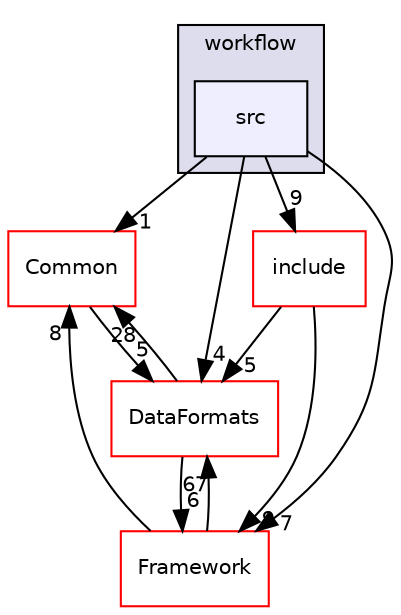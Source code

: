 digraph "/home/travis/build/AliceO2Group/AliceO2/Detectors/FIT/workflow/src" {
  bgcolor=transparent;
  compound=true
  node [ fontsize="10", fontname="Helvetica"];
  edge [ labelfontsize="10", labelfontname="Helvetica"];
  subgraph clusterdir_5ce6e9398434f08eb70f7bcae577b527 {
    graph [ bgcolor="#ddddee", pencolor="black", label="workflow" fontname="Helvetica", fontsize="10", URL="dir_5ce6e9398434f08eb70f7bcae577b527.html"]
  dir_04bb2c7e8381d8e8f3171bacbf154f17 [shape=box, label="src", style="filled", fillcolor="#eeeeff", pencolor="black", URL="dir_04bb2c7e8381d8e8f3171bacbf154f17.html"];
  }
  dir_4ab6b4cc6a7edbff49100e9123df213f [shape=box label="Common" color="red" URL="dir_4ab6b4cc6a7edbff49100e9123df213f.html"];
  dir_821e2ae7ea1fb320b002238173d2a934 [shape=box label="include" color="red" URL="dir_821e2ae7ea1fb320b002238173d2a934.html"];
  dir_bcbb2cf9a3d3d83e5515c82071a07177 [shape=box label="Framework" color="red" URL="dir_bcbb2cf9a3d3d83e5515c82071a07177.html"];
  dir_2171f7ec022c5423887b07c69b2f5b48 [shape=box label="DataFormats" color="red" URL="dir_2171f7ec022c5423887b07c69b2f5b48.html"];
  dir_4ab6b4cc6a7edbff49100e9123df213f->dir_2171f7ec022c5423887b07c69b2f5b48 [headlabel="5", labeldistance=1.5 headhref="dir_000009_000052.html"];
  dir_04bb2c7e8381d8e8f3171bacbf154f17->dir_4ab6b4cc6a7edbff49100e9123df213f [headlabel="1", labeldistance=1.5 headhref="dir_000361_000009.html"];
  dir_04bb2c7e8381d8e8f3171bacbf154f17->dir_821e2ae7ea1fb320b002238173d2a934 [headlabel="9", labeldistance=1.5 headhref="dir_000361_000349.html"];
  dir_04bb2c7e8381d8e8f3171bacbf154f17->dir_bcbb2cf9a3d3d83e5515c82071a07177 [headlabel="7", labeldistance=1.5 headhref="dir_000361_000028.html"];
  dir_04bb2c7e8381d8e8f3171bacbf154f17->dir_2171f7ec022c5423887b07c69b2f5b48 [headlabel="4", labeldistance=1.5 headhref="dir_000361_000052.html"];
  dir_821e2ae7ea1fb320b002238173d2a934->dir_bcbb2cf9a3d3d83e5515c82071a07177 [headlabel="9", labeldistance=1.5 headhref="dir_000349_000028.html"];
  dir_821e2ae7ea1fb320b002238173d2a934->dir_2171f7ec022c5423887b07c69b2f5b48 [headlabel="5", labeldistance=1.5 headhref="dir_000349_000052.html"];
  dir_bcbb2cf9a3d3d83e5515c82071a07177->dir_4ab6b4cc6a7edbff49100e9123df213f [headlabel="8", labeldistance=1.5 headhref="dir_000028_000009.html"];
  dir_bcbb2cf9a3d3d83e5515c82071a07177->dir_2171f7ec022c5423887b07c69b2f5b48 [headlabel="67", labeldistance=1.5 headhref="dir_000028_000052.html"];
  dir_2171f7ec022c5423887b07c69b2f5b48->dir_4ab6b4cc6a7edbff49100e9123df213f [headlabel="28", labeldistance=1.5 headhref="dir_000052_000009.html"];
  dir_2171f7ec022c5423887b07c69b2f5b48->dir_bcbb2cf9a3d3d83e5515c82071a07177 [headlabel="6", labeldistance=1.5 headhref="dir_000052_000028.html"];
}
